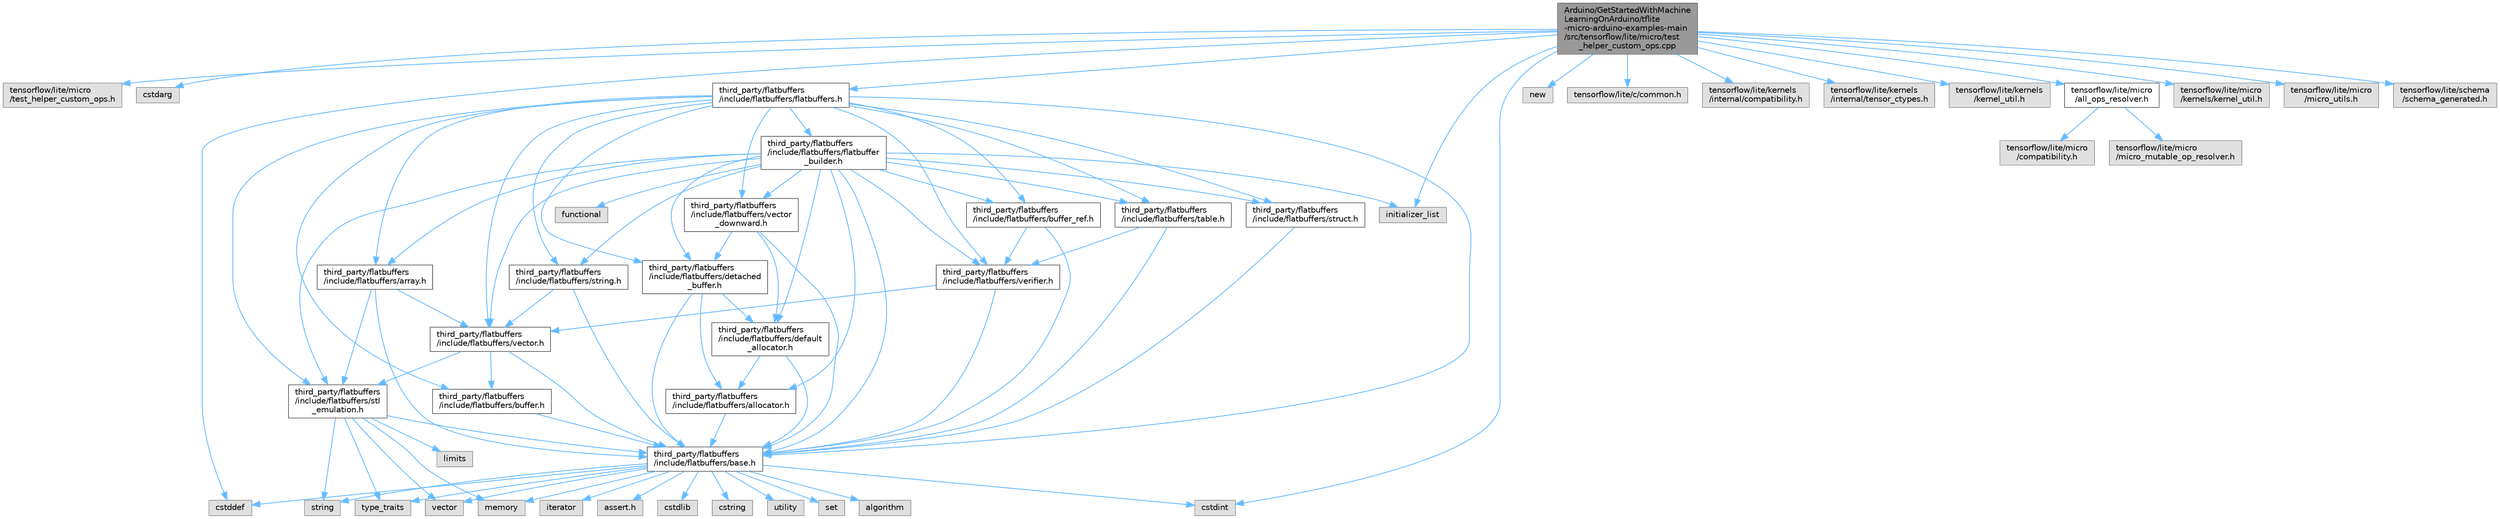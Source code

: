 digraph "Arduino/GetStartedWithMachineLearningOnArduino/tflite-micro-arduino-examples-main/src/tensorflow/lite/micro/test_helper_custom_ops.cpp"
{
 // LATEX_PDF_SIZE
  bgcolor="transparent";
  edge [fontname=Helvetica,fontsize=10,labelfontname=Helvetica,labelfontsize=10];
  node [fontname=Helvetica,fontsize=10,shape=box,height=0.2,width=0.4];
  Node1 [id="Node000001",label="Arduino/GetStartedWithMachine\lLearningOnArduino/tflite\l-micro-arduino-examples-main\l/src/tensorflow/lite/micro/test\l_helper_custom_ops.cpp",height=0.2,width=0.4,color="gray40", fillcolor="grey60", style="filled", fontcolor="black",tooltip=" "];
  Node1 -> Node2 [id="edge90_Node000001_Node000002",color="steelblue1",style="solid",tooltip=" "];
  Node2 [id="Node000002",label="tensorflow/lite/micro\l/test_helper_custom_ops.h",height=0.2,width=0.4,color="grey60", fillcolor="#E0E0E0", style="filled",tooltip=" "];
  Node1 -> Node3 [id="edge91_Node000001_Node000003",color="steelblue1",style="solid",tooltip=" "];
  Node3 [id="Node000003",label="cstdarg",height=0.2,width=0.4,color="grey60", fillcolor="#E0E0E0", style="filled",tooltip=" "];
  Node1 -> Node4 [id="edge92_Node000001_Node000004",color="steelblue1",style="solid",tooltip=" "];
  Node4 [id="Node000004",label="cstddef",height=0.2,width=0.4,color="grey60", fillcolor="#E0E0E0", style="filled",tooltip=" "];
  Node1 -> Node5 [id="edge93_Node000001_Node000005",color="steelblue1",style="solid",tooltip=" "];
  Node5 [id="Node000005",label="cstdint",height=0.2,width=0.4,color="grey60", fillcolor="#E0E0E0", style="filled",tooltip=" "];
  Node1 -> Node6 [id="edge94_Node000001_Node000006",color="steelblue1",style="solid",tooltip=" "];
  Node6 [id="Node000006",label="initializer_list",height=0.2,width=0.4,color="grey60", fillcolor="#E0E0E0", style="filled",tooltip=" "];
  Node1 -> Node7 [id="edge95_Node000001_Node000007",color="steelblue1",style="solid",tooltip=" "];
  Node7 [id="Node000007",label="new",height=0.2,width=0.4,color="grey60", fillcolor="#E0E0E0", style="filled",tooltip=" "];
  Node1 -> Node8 [id="edge96_Node000001_Node000008",color="steelblue1",style="solid",tooltip=" "];
  Node8 [id="Node000008",label="third_party/flatbuffers\l/include/flatbuffers/flatbuffers.h",height=0.2,width=0.4,color="grey40", fillcolor="white", style="filled",URL="$flatbuffers_8h.html",tooltip=" "];
  Node8 -> Node9 [id="edge97_Node000008_Node000009",color="steelblue1",style="solid",tooltip=" "];
  Node9 [id="Node000009",label="third_party/flatbuffers\l/include/flatbuffers/array.h",height=0.2,width=0.4,color="grey40", fillcolor="white", style="filled",URL="$tflite-micro-arduino-examples-main_2src_2third__party_2flatbuffers_2include_2flatbuffers_2array_8h.html",tooltip=" "];
  Node9 -> Node10 [id="edge98_Node000009_Node000010",color="steelblue1",style="solid",tooltip=" "];
  Node10 [id="Node000010",label="third_party/flatbuffers\l/include/flatbuffers/base.h",height=0.2,width=0.4,color="grey40", fillcolor="white", style="filled",URL="$base_8h.html",tooltip=" "];
  Node10 -> Node11 [id="edge99_Node000010_Node000011",color="steelblue1",style="solid",tooltip=" "];
  Node11 [id="Node000011",label="assert.h",height=0.2,width=0.4,color="grey60", fillcolor="#E0E0E0", style="filled",tooltip=" "];
  Node10 -> Node5 [id="edge100_Node000010_Node000005",color="steelblue1",style="solid",tooltip=" "];
  Node10 -> Node4 [id="edge101_Node000010_Node000004",color="steelblue1",style="solid",tooltip=" "];
  Node10 -> Node12 [id="edge102_Node000010_Node000012",color="steelblue1",style="solid",tooltip=" "];
  Node12 [id="Node000012",label="cstdlib",height=0.2,width=0.4,color="grey60", fillcolor="#E0E0E0", style="filled",tooltip=" "];
  Node10 -> Node13 [id="edge103_Node000010_Node000013",color="steelblue1",style="solid",tooltip=" "];
  Node13 [id="Node000013",label="cstring",height=0.2,width=0.4,color="grey60", fillcolor="#E0E0E0", style="filled",tooltip=" "];
  Node10 -> Node14 [id="edge104_Node000010_Node000014",color="steelblue1",style="solid",tooltip=" "];
  Node14 [id="Node000014",label="utility",height=0.2,width=0.4,color="grey60", fillcolor="#E0E0E0", style="filled",tooltip=" "];
  Node10 -> Node15 [id="edge105_Node000010_Node000015",color="steelblue1",style="solid",tooltip=" "];
  Node15 [id="Node000015",label="string",height=0.2,width=0.4,color="grey60", fillcolor="#E0E0E0", style="filled",tooltip=" "];
  Node10 -> Node16 [id="edge106_Node000010_Node000016",color="steelblue1",style="solid",tooltip=" "];
  Node16 [id="Node000016",label="type_traits",height=0.2,width=0.4,color="grey60", fillcolor="#E0E0E0", style="filled",tooltip=" "];
  Node10 -> Node17 [id="edge107_Node000010_Node000017",color="steelblue1",style="solid",tooltip=" "];
  Node17 [id="Node000017",label="vector",height=0.2,width=0.4,color="grey60", fillcolor="#E0E0E0", style="filled",tooltip=" "];
  Node10 -> Node18 [id="edge108_Node000010_Node000018",color="steelblue1",style="solid",tooltip=" "];
  Node18 [id="Node000018",label="set",height=0.2,width=0.4,color="grey60", fillcolor="#E0E0E0", style="filled",tooltip=" "];
  Node10 -> Node19 [id="edge109_Node000010_Node000019",color="steelblue1",style="solid",tooltip=" "];
  Node19 [id="Node000019",label="algorithm",height=0.2,width=0.4,color="grey60", fillcolor="#E0E0E0", style="filled",tooltip=" "];
  Node10 -> Node20 [id="edge110_Node000010_Node000020",color="steelblue1",style="solid",tooltip=" "];
  Node20 [id="Node000020",label="iterator",height=0.2,width=0.4,color="grey60", fillcolor="#E0E0E0", style="filled",tooltip=" "];
  Node10 -> Node21 [id="edge111_Node000010_Node000021",color="steelblue1",style="solid",tooltip=" "];
  Node21 [id="Node000021",label="memory",height=0.2,width=0.4,color="grey60", fillcolor="#E0E0E0", style="filled",tooltip=" "];
  Node9 -> Node22 [id="edge112_Node000009_Node000022",color="steelblue1",style="solid",tooltip=" "];
  Node22 [id="Node000022",label="third_party/flatbuffers\l/include/flatbuffers/stl\l_emulation.h",height=0.2,width=0.4,color="grey40", fillcolor="white", style="filled",URL="$stl__emulation_8h.html",tooltip=" "];
  Node22 -> Node10 [id="edge113_Node000022_Node000010",color="steelblue1",style="solid",tooltip=" "];
  Node22 -> Node15 [id="edge114_Node000022_Node000015",color="steelblue1",style="solid",tooltip=" "];
  Node22 -> Node16 [id="edge115_Node000022_Node000016",color="steelblue1",style="solid",tooltip=" "];
  Node22 -> Node17 [id="edge116_Node000022_Node000017",color="steelblue1",style="solid",tooltip=" "];
  Node22 -> Node21 [id="edge117_Node000022_Node000021",color="steelblue1",style="solid",tooltip=" "];
  Node22 -> Node23 [id="edge118_Node000022_Node000023",color="steelblue1",style="solid",tooltip=" "];
  Node23 [id="Node000023",label="limits",height=0.2,width=0.4,color="grey60", fillcolor="#E0E0E0", style="filled",tooltip=" "];
  Node9 -> Node24 [id="edge119_Node000009_Node000024",color="steelblue1",style="solid",tooltip=" "];
  Node24 [id="Node000024",label="third_party/flatbuffers\l/include/flatbuffers/vector.h",height=0.2,width=0.4,color="grey40", fillcolor="white", style="filled",URL="$vector_8h.html",tooltip=" "];
  Node24 -> Node10 [id="edge120_Node000024_Node000010",color="steelblue1",style="solid",tooltip=" "];
  Node24 -> Node25 [id="edge121_Node000024_Node000025",color="steelblue1",style="solid",tooltip=" "];
  Node25 [id="Node000025",label="third_party/flatbuffers\l/include/flatbuffers/buffer.h",height=0.2,width=0.4,color="grey40", fillcolor="white", style="filled",URL="$buffer_8h.html",tooltip=" "];
  Node25 -> Node10 [id="edge122_Node000025_Node000010",color="steelblue1",style="solid",tooltip=" "];
  Node24 -> Node22 [id="edge123_Node000024_Node000022",color="steelblue1",style="solid",tooltip=" "];
  Node8 -> Node10 [id="edge124_Node000008_Node000010",color="steelblue1",style="solid",tooltip=" "];
  Node8 -> Node25 [id="edge125_Node000008_Node000025",color="steelblue1",style="solid",tooltip=" "];
  Node8 -> Node26 [id="edge126_Node000008_Node000026",color="steelblue1",style="solid",tooltip=" "];
  Node26 [id="Node000026",label="third_party/flatbuffers\l/include/flatbuffers/buffer_ref.h",height=0.2,width=0.4,color="grey40", fillcolor="white", style="filled",URL="$buffer__ref_8h.html",tooltip=" "];
  Node26 -> Node10 [id="edge127_Node000026_Node000010",color="steelblue1",style="solid",tooltip=" "];
  Node26 -> Node27 [id="edge128_Node000026_Node000027",color="steelblue1",style="solid",tooltip=" "];
  Node27 [id="Node000027",label="third_party/flatbuffers\l/include/flatbuffers/verifier.h",height=0.2,width=0.4,color="grey40", fillcolor="white", style="filled",URL="$verifier_8h.html",tooltip=" "];
  Node27 -> Node10 [id="edge129_Node000027_Node000010",color="steelblue1",style="solid",tooltip=" "];
  Node27 -> Node24 [id="edge130_Node000027_Node000024",color="steelblue1",style="solid",tooltip=" "];
  Node8 -> Node28 [id="edge131_Node000008_Node000028",color="steelblue1",style="solid",tooltip=" "];
  Node28 [id="Node000028",label="third_party/flatbuffers\l/include/flatbuffers/detached\l_buffer.h",height=0.2,width=0.4,color="grey40", fillcolor="white", style="filled",URL="$detached__buffer_8h.html",tooltip=" "];
  Node28 -> Node29 [id="edge132_Node000028_Node000029",color="steelblue1",style="solid",tooltip=" "];
  Node29 [id="Node000029",label="third_party/flatbuffers\l/include/flatbuffers/allocator.h",height=0.2,width=0.4,color="grey40", fillcolor="white", style="filled",URL="$allocator_8h.html",tooltip=" "];
  Node29 -> Node10 [id="edge133_Node000029_Node000010",color="steelblue1",style="solid",tooltip=" "];
  Node28 -> Node10 [id="edge134_Node000028_Node000010",color="steelblue1",style="solid",tooltip=" "];
  Node28 -> Node30 [id="edge135_Node000028_Node000030",color="steelblue1",style="solid",tooltip=" "];
  Node30 [id="Node000030",label="third_party/flatbuffers\l/include/flatbuffers/default\l_allocator.h",height=0.2,width=0.4,color="grey40", fillcolor="white", style="filled",URL="$default__allocator_8h.html",tooltip=" "];
  Node30 -> Node29 [id="edge136_Node000030_Node000029",color="steelblue1",style="solid",tooltip=" "];
  Node30 -> Node10 [id="edge137_Node000030_Node000010",color="steelblue1",style="solid",tooltip=" "];
  Node8 -> Node31 [id="edge138_Node000008_Node000031",color="steelblue1",style="solid",tooltip=" "];
  Node31 [id="Node000031",label="third_party/flatbuffers\l/include/flatbuffers/flatbuffer\l_builder.h",height=0.2,width=0.4,color="grey40", fillcolor="white", style="filled",URL="$flatbuffer__builder_8h.html",tooltip=" "];
  Node31 -> Node32 [id="edge139_Node000031_Node000032",color="steelblue1",style="solid",tooltip=" "];
  Node32 [id="Node000032",label="functional",height=0.2,width=0.4,color="grey60", fillcolor="#E0E0E0", style="filled",tooltip=" "];
  Node31 -> Node6 [id="edge140_Node000031_Node000006",color="steelblue1",style="solid",tooltip=" "];
  Node31 -> Node29 [id="edge141_Node000031_Node000029",color="steelblue1",style="solid",tooltip=" "];
  Node31 -> Node9 [id="edge142_Node000031_Node000009",color="steelblue1",style="solid",tooltip=" "];
  Node31 -> Node10 [id="edge143_Node000031_Node000010",color="steelblue1",style="solid",tooltip=" "];
  Node31 -> Node26 [id="edge144_Node000031_Node000026",color="steelblue1",style="solid",tooltip=" "];
  Node31 -> Node30 [id="edge145_Node000031_Node000030",color="steelblue1",style="solid",tooltip=" "];
  Node31 -> Node28 [id="edge146_Node000031_Node000028",color="steelblue1",style="solid",tooltip=" "];
  Node31 -> Node22 [id="edge147_Node000031_Node000022",color="steelblue1",style="solid",tooltip=" "];
  Node31 -> Node33 [id="edge148_Node000031_Node000033",color="steelblue1",style="solid",tooltip=" "];
  Node33 [id="Node000033",label="third_party/flatbuffers\l/include/flatbuffers/string.h",height=0.2,width=0.4,color="grey40", fillcolor="white", style="filled",URL="$string_8h.html",tooltip=" "];
  Node33 -> Node10 [id="edge149_Node000033_Node000010",color="steelblue1",style="solid",tooltip=" "];
  Node33 -> Node24 [id="edge150_Node000033_Node000024",color="steelblue1",style="solid",tooltip=" "];
  Node31 -> Node34 [id="edge151_Node000031_Node000034",color="steelblue1",style="solid",tooltip=" "];
  Node34 [id="Node000034",label="third_party/flatbuffers\l/include/flatbuffers/struct.h",height=0.2,width=0.4,color="grey40", fillcolor="white", style="filled",URL="$struct_8h.html",tooltip=" "];
  Node34 -> Node10 [id="edge152_Node000034_Node000010",color="steelblue1",style="solid",tooltip=" "];
  Node31 -> Node35 [id="edge153_Node000031_Node000035",color="steelblue1",style="solid",tooltip=" "];
  Node35 [id="Node000035",label="third_party/flatbuffers\l/include/flatbuffers/table.h",height=0.2,width=0.4,color="grey40", fillcolor="white", style="filled",URL="$table_8h.html",tooltip=" "];
  Node35 -> Node10 [id="edge154_Node000035_Node000010",color="steelblue1",style="solid",tooltip=" "];
  Node35 -> Node27 [id="edge155_Node000035_Node000027",color="steelblue1",style="solid",tooltip=" "];
  Node31 -> Node24 [id="edge156_Node000031_Node000024",color="steelblue1",style="solid",tooltip=" "];
  Node31 -> Node36 [id="edge157_Node000031_Node000036",color="steelblue1",style="solid",tooltip=" "];
  Node36 [id="Node000036",label="third_party/flatbuffers\l/include/flatbuffers/vector\l_downward.h",height=0.2,width=0.4,color="grey40", fillcolor="white", style="filled",URL="$vector__downward_8h.html",tooltip=" "];
  Node36 -> Node10 [id="edge158_Node000036_Node000010",color="steelblue1",style="solid",tooltip=" "];
  Node36 -> Node30 [id="edge159_Node000036_Node000030",color="steelblue1",style="solid",tooltip=" "];
  Node36 -> Node28 [id="edge160_Node000036_Node000028",color="steelblue1",style="solid",tooltip=" "];
  Node31 -> Node27 [id="edge161_Node000031_Node000027",color="steelblue1",style="solid",tooltip=" "];
  Node8 -> Node22 [id="edge162_Node000008_Node000022",color="steelblue1",style="solid",tooltip=" "];
  Node8 -> Node33 [id="edge163_Node000008_Node000033",color="steelblue1",style="solid",tooltip=" "];
  Node8 -> Node34 [id="edge164_Node000008_Node000034",color="steelblue1",style="solid",tooltip=" "];
  Node8 -> Node35 [id="edge165_Node000008_Node000035",color="steelblue1",style="solid",tooltip=" "];
  Node8 -> Node24 [id="edge166_Node000008_Node000024",color="steelblue1",style="solid",tooltip=" "];
  Node8 -> Node36 [id="edge167_Node000008_Node000036",color="steelblue1",style="solid",tooltip=" "];
  Node8 -> Node27 [id="edge168_Node000008_Node000027",color="steelblue1",style="solid",tooltip=" "];
  Node1 -> Node37 [id="edge169_Node000001_Node000037",color="steelblue1",style="solid",tooltip=" "];
  Node37 [id="Node000037",label="tensorflow/lite/c/common.h",height=0.2,width=0.4,color="grey60", fillcolor="#E0E0E0", style="filled",tooltip=" "];
  Node1 -> Node38 [id="edge170_Node000001_Node000038",color="steelblue1",style="solid",tooltip=" "];
  Node38 [id="Node000038",label="tensorflow/lite/kernels\l/internal/compatibility.h",height=0.2,width=0.4,color="grey60", fillcolor="#E0E0E0", style="filled",tooltip=" "];
  Node1 -> Node39 [id="edge171_Node000001_Node000039",color="steelblue1",style="solid",tooltip=" "];
  Node39 [id="Node000039",label="tensorflow/lite/kernels\l/internal/tensor_ctypes.h",height=0.2,width=0.4,color="grey60", fillcolor="#E0E0E0", style="filled",tooltip=" "];
  Node1 -> Node40 [id="edge172_Node000001_Node000040",color="steelblue1",style="solid",tooltip=" "];
  Node40 [id="Node000040",label="tensorflow/lite/kernels\l/kernel_util.h",height=0.2,width=0.4,color="grey60", fillcolor="#E0E0E0", style="filled",tooltip=" "];
  Node1 -> Node41 [id="edge173_Node000001_Node000041",color="steelblue1",style="solid",tooltip=" "];
  Node41 [id="Node000041",label="tensorflow/lite/micro\l/all_ops_resolver.h",height=0.2,width=0.4,color="grey40", fillcolor="white", style="filled",URL="$all__ops__resolver_8h.html",tooltip=" "];
  Node41 -> Node42 [id="edge174_Node000041_Node000042",color="steelblue1",style="solid",tooltip=" "];
  Node42 [id="Node000042",label="tensorflow/lite/micro\l/compatibility.h",height=0.2,width=0.4,color="grey60", fillcolor="#E0E0E0", style="filled",tooltip=" "];
  Node41 -> Node43 [id="edge175_Node000041_Node000043",color="steelblue1",style="solid",tooltip=" "];
  Node43 [id="Node000043",label="tensorflow/lite/micro\l/micro_mutable_op_resolver.h",height=0.2,width=0.4,color="grey60", fillcolor="#E0E0E0", style="filled",tooltip=" "];
  Node1 -> Node44 [id="edge176_Node000001_Node000044",color="steelblue1",style="solid",tooltip=" "];
  Node44 [id="Node000044",label="tensorflow/lite/micro\l/kernels/kernel_util.h",height=0.2,width=0.4,color="grey60", fillcolor="#E0E0E0", style="filled",tooltip=" "];
  Node1 -> Node45 [id="edge177_Node000001_Node000045",color="steelblue1",style="solid",tooltip=" "];
  Node45 [id="Node000045",label="tensorflow/lite/micro\l/micro_utils.h",height=0.2,width=0.4,color="grey60", fillcolor="#E0E0E0", style="filled",tooltip=" "];
  Node1 -> Node46 [id="edge178_Node000001_Node000046",color="steelblue1",style="solid",tooltip=" "];
  Node46 [id="Node000046",label="tensorflow/lite/schema\l/schema_generated.h",height=0.2,width=0.4,color="grey60", fillcolor="#E0E0E0", style="filled",tooltip=" "];
}
